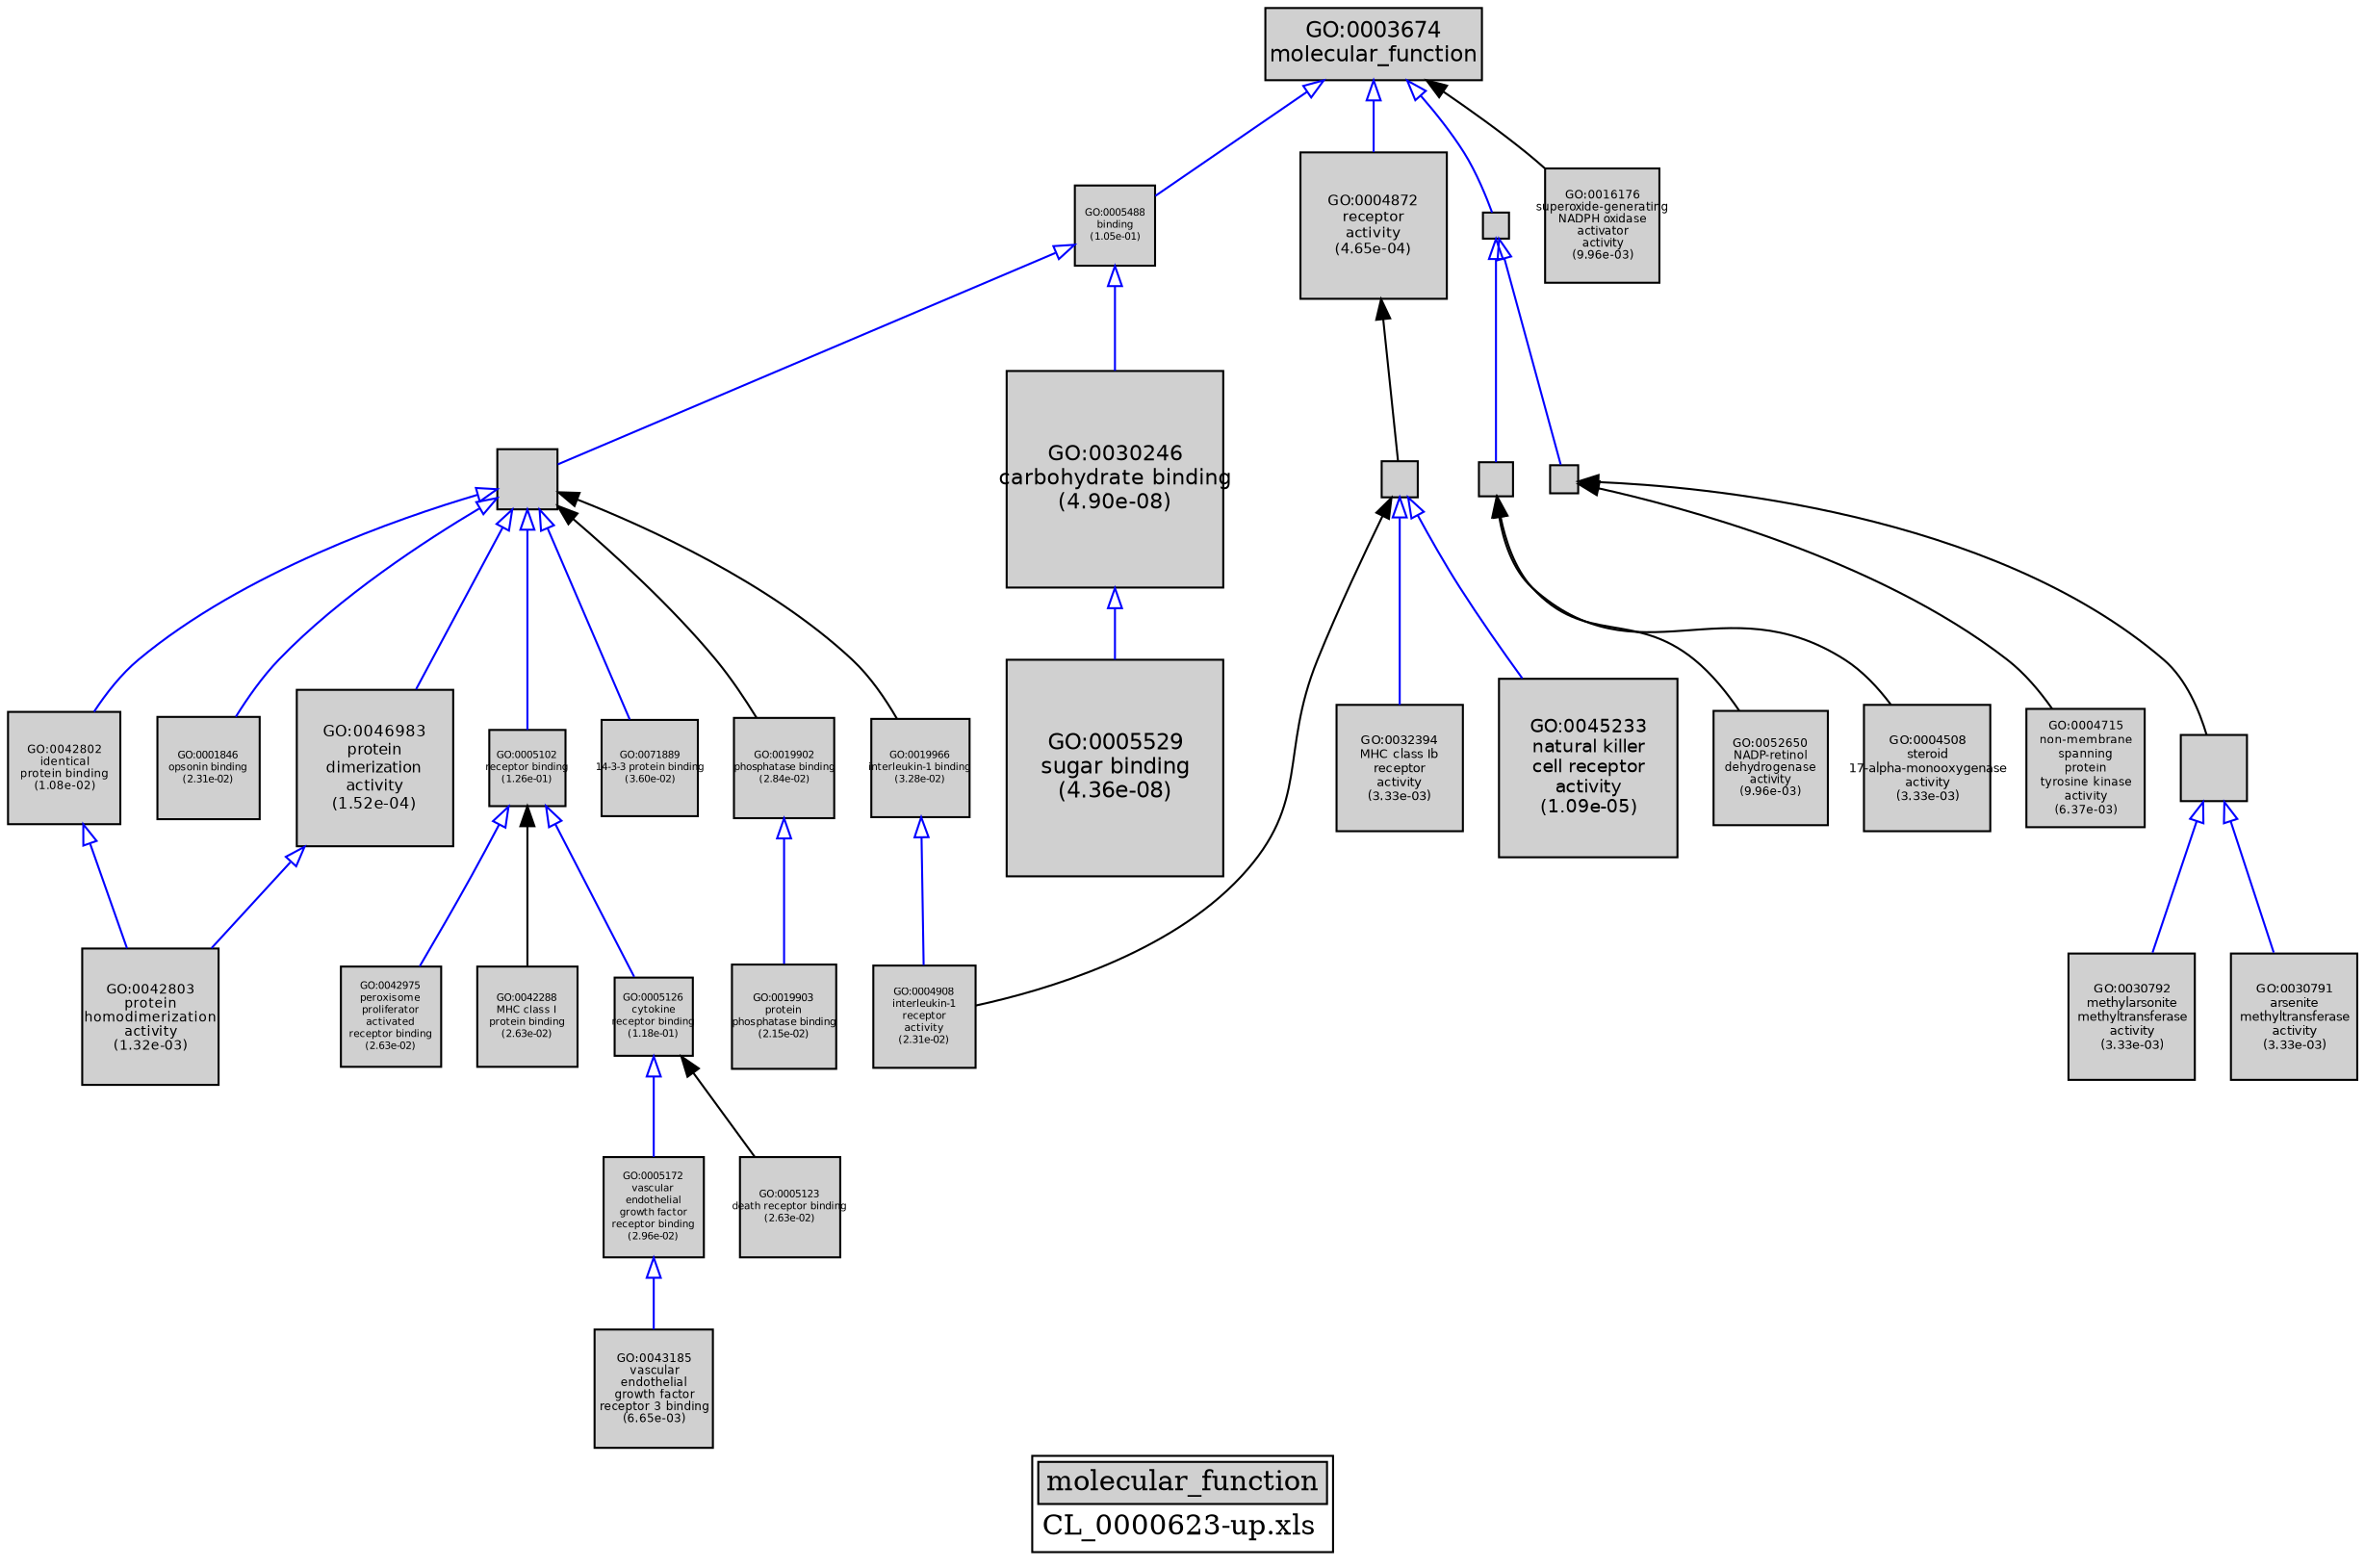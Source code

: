 digraph "molecular_function" {
graph [ bgcolor = "#FFFFFF", label = <<TABLE COLOR="black" BGCOLOR="white"><TR><TD COLSPAN="2" BGCOLOR="#D0D0D0"><FONT COLOR="black">molecular_function</FONT></TD></TR><TR><TD BORDER="0">CL_0000623-up.xls</TD></TR></TABLE>> ];
node [ fontname = "Helvetica" ];

subgraph "nodes" {

node [ style = "filled", fixedsize = "true", width = 1, shape = "box", fontsize = 9, fillcolor = "#D0D0D0", fontcolor = "black", color = "black" ];

"GO:0003674" [ URL = "#GO:0003674", label = <<TABLE BORDER="0"><TR><TD>GO:0003674<BR/>molecular_function</TD></TR></TABLE>>, width = 1.5, shape = "box", fontsize = 10.8 ];
"GO:0042288" [ URL = "#GO:0042288", label = <<TABLE BORDER="0"><TR><TD>GO:0042288<BR/>MHC class I<BR/>protein binding<BR/>(2.63e-02)</TD></TR></TABLE>>, width = 0.700454177125, shape = "box", fontsize = 5.0432700753, height = 0.700454177125 ];
"GO:0005488" [ URL = "#GO:0005488", label = <<TABLE BORDER="0"><TR><TD>GO:0005488<BR/>binding<BR/>(1.05e-01)</TD></TR></TABLE>>, width = 0.554930494564, shape = "box", fontsize = 5.0, height = 0.554930494564 ];
"GO:0042803" [ URL = "#GO:0042803", label = <<TABLE BORDER="0"><TR><TD>GO:0042803<BR/>protein<BR/>homodimerization<BR/>activity<BR/>(1.32e-03)</TD></TR></TABLE>>, width = 0.941168619962, shape = "box", fontsize = 6.77641406373, height = 0.941168619962 ];
"GO:0016491" [ URL = "#GO:0016491", label = "", width = 0.238485257198, shape = "box", height = 0.238485257198 ];
"GO:0005529" [ URL = "#GO:0005529", label = <<TABLE BORDER="0"><TR><TD>GO:0005529<BR/>sugar binding<BR/>(4.36e-08)</TD></TR></TABLE>>, width = 1.5, shape = "box", fontsize = 10.8, height = 1.5 ];
"GO:0030246" [ URL = "#GO:0030246", label = <<TABLE BORDER="0"><TR><TD>GO:0030246<BR/>carbohydrate binding<BR/>(4.90e-08)</TD></TR></TABLE>>, width = 1.4948617553, shape = "box", fontsize = 10.7630046381, height = 1.4948617553 ];
"GO:0019966" [ URL = "#GO:0019966", label = <<TABLE BORDER="0"><TR><TD>GO:0019966<BR/>interleukin-1 binding<BR/>(3.28e-02)</TD></TR></TABLE>>, width = 0.679392915866, shape = "box", fontsize = 5.0, height = 0.679392915866 ];
"GO:0032394" [ URL = "#GO:0032394", label = <<TABLE BORDER="0"><TR><TD>GO:0032394<BR/>MHC class Ib<BR/>receptor<BR/>activity<BR/>(3.33e-03)</TD></TR></TABLE>>, width = 0.874043657112, shape = "box", fontsize = 6.29311433121, height = 0.874043657112 ];
"GO:0004715" [ URL = "#GO:0004715", label = <<TABLE BORDER="0"><TR><TD>GO:0004715<BR/>non-membrane<BR/>spanning<BR/>protein<BR/>tyrosine kinase<BR/>activity<BR/>(6.37e-03)</TD></TR></TABLE>>, width = 0.823579917445, shape = "box", fontsize = 5.9297754056, height = 0.823579917445 ];
"GO:0005126" [ URL = "#GO:0005126", label = <<TABLE BORDER="0"><TR><TD>GO:0005126<BR/>cytokine<BR/>receptor binding<BR/>(1.18e-01)</TD></TR></TABLE>>, width = 0.540286869157, shape = "box", fontsize = 5.0, height = 0.540286869157 ];
"GO:0005102" [ URL = "#GO:0005102", label = <<TABLE BORDER="0"><TR><TD>GO:0005102<BR/>receptor binding<BR/>(1.26e-01)</TD></TR></TABLE>>, width = 0.532360630292, shape = "box", fontsize = 5.0, height = 0.532360630292 ];
"GO:0016740" [ URL = "#GO:0016740", label = "", width = 0.188548355574, shape = "box", height = 0.188548355574 ];
"GO:0008757" [ URL = "#GO:0008757", label = "", width = 0.452167116398, shape = "box", height = 0.452167116398 ];
"GO:0005515" [ URL = "#GO:0005515", label = "", width = 0.411241739889, shape = "box", height = 0.411241739889 ];
"GO:0004888" [ URL = "#GO:0004888", label = "", width = 0.245149904882, shape = "box", height = 0.245149904882 ];
"GO:0003824" [ URL = "#GO:0003824", label = "", width = 0.182024433825, shape = "box", height = 0.182024433825 ];
"GO:0071889" [ URL = "#GO:0071889", label = <<TABLE BORDER="0"><TR><TD>GO:0071889<BR/>14-3-3 protein binding<BR/>(3.60e-02)</TD></TR></TABLE>>, width = 0.670218685378, shape = "box", fontsize = 5.0, height = 0.670218685378 ];
"GO:0045233" [ URL = "#GO:0045233", label = <<TABLE BORDER="0"><TR><TD>GO:0045233<BR/>natural killer<BR/>cell receptor<BR/>activity<BR/>(1.09e-05)</TD></TR></TABLE>>, width = 1.23313452003, shape = "box", fontsize = 8.87856854424, height = 1.23313452003 ];
"GO:0052650" [ URL = "#GO:0052650", label = <<TABLE BORDER="0"><TR><TD>GO:0052650<BR/>NADP-retinol<BR/>dehydrogenase<BR/>activity<BR/>(9.96e-03)</TD></TR></TABLE>>, width = 0.786885197393, shape = "box", fontsize = 5.66557342123, height = 0.786885197393 ];
"GO:0005172" [ URL = "#GO:0005172", label = <<TABLE BORDER="0"><TR><TD>GO:0005172<BR/>vascular<BR/>endothelial<BR/>growth factor<BR/>receptor binding<BR/>(2.96e-02)</TD></TR></TABLE>>, width = 0.689408842525, shape = "box", fontsize = 5.0, height = 0.689408842525 ];
"GO:0019902" [ URL = "#GO:0019902", label = <<TABLE BORDER="0"><TR><TD>GO:0019902<BR/>phosphatase binding<BR/>(2.84e-02)</TD></TR></TABLE>>, width = 0.693161430222, shape = "box", fontsize = 5.0, height = 0.693161430222 ];
"GO:0019903" [ URL = "#GO:0019903", label = <<TABLE BORDER="0"><TR><TD>GO:0019903<BR/>protein<BR/>phosphatase binding<BR/>(2.15e-02)</TD></TR></TABLE>>, width = 0.7192561627, shape = "box", fontsize = 5.17864437144, height = 0.7192561627 ];
"GO:0004872" [ URL = "#GO:0004872", label = <<TABLE BORDER="0"><TR><TD>GO:0004872<BR/>receptor<BR/>activity<BR/>(4.65e-04)</TD></TR></TABLE>>, width = 1.01203541204, shape = "box", fontsize = 7.28665496669, height = 1.01203541204 ];
"GO:0030792" [ URL = "#GO:0030792", label = <<TABLE BORDER="0"><TR><TD>GO:0030792<BR/>methylarsonite<BR/>methyltransferase<BR/>activity<BR/>(3.33e-03)</TD></TR></TABLE>>, width = 0.874043657112, shape = "box", fontsize = 6.29311433121, height = 0.874043657112 ];
"GO:0004508" [ URL = "#GO:0004508", label = <<TABLE BORDER="0"><TR><TD>GO:0004508<BR/>steroid<BR/>17-alpha-monooxygenase<BR/>activity<BR/>(3.33e-03)</TD></TR></TABLE>>, width = 0.874043657112, shape = "box", fontsize = 6.29311433121, height = 0.874043657112 ];
"GO:0016176" [ URL = "#GO:0016176", label = <<TABLE BORDER="0"><TR><TD>GO:0016176<BR/>superoxide-generating<BR/>NADPH oxidase<BR/>activator<BR/>activity<BR/>(9.96e-03)</TD></TR></TABLE>>, width = 0.786885197393, shape = "box", fontsize = 5.66557342123, height = 0.786885197393 ];
"GO:0004908" [ URL = "#GO:0004908", label = <<TABLE BORDER="0"><TR><TD>GO:0004908<BR/>interleukin-1<BR/>receptor<BR/>activity<BR/>(2.31e-02)</TD></TR></TABLE>>, width = 0.712789444077, shape = "box", fontsize = 5.13208399735, height = 0.712789444077 ];
"GO:0043185" [ URL = "#GO:0043185", label = <<TABLE BORDER="0"><TR><TD>GO:0043185<BR/>vascular<BR/>endothelial<BR/>growth factor<BR/>receptor 3 binding<BR/>(6.65e-03)</TD></TR></TABLE>>, width = 0.820097535813, shape = "box", fontsize = 5.90470225785, height = 0.820097535813 ];
"GO:0030791" [ URL = "#GO:0030791", label = <<TABLE BORDER="0"><TR><TD>GO:0030791<BR/>arsenite<BR/>methyltransferase<BR/>activity<BR/>(3.33e-03)</TD></TR></TABLE>>, width = 0.874043657112, shape = "box", fontsize = 6.29311433121, height = 0.874043657112 ];
"GO:0005123" [ URL = "#GO:0005123", label = <<TABLE BORDER="0"><TR><TD>GO:0005123<BR/>death receptor binding<BR/>(2.63e-02)</TD></TR></TABLE>>, width = 0.700454177125, shape = "box", fontsize = 5.0432700753, height = 0.700454177125 ];
"GO:0042802" [ URL = "#GO:0042802", label = <<TABLE BORDER="0"><TR><TD>GO:0042802<BR/>identical<BR/>protein binding<BR/>(1.08e-02)</TD></TR></TABLE>>, width = 0.779690006208, shape = "box", fontsize = 5.6137680447, height = 0.779690006208 ];
"GO:0046983" [ URL = "#GO:0046983", label = <<TABLE BORDER="0"><TR><TD>GO:0046983<BR/>protein<BR/>dimerization<BR/>activity<BR/>(1.52e-04)</TD></TR></TABLE>>, width = 1.08273773376, shape = "box", fontsize = 7.79571168308, height = 1.08273773376 ];
"GO:0042975" [ URL = "#GO:0042975", label = <<TABLE BORDER="0"><TR><TD>GO:0042975<BR/>peroxisome<BR/>proliferator<BR/>activated<BR/>receptor binding<BR/>(2.63e-02)</TD></TR></TABLE>>, width = 0.700454177125, shape = "box", fontsize = 5.0432700753, height = 0.700454177125 ];
"GO:0001846" [ URL = "#GO:0001846", label = <<TABLE BORDER="0"><TR><TD>GO:0001846<BR/>opsonin binding<BR/>(2.31e-02)</TD></TR></TABLE>>, width = 0.712789444077, shape = "box", fontsize = 5.13208399735, height = 0.712789444077 ];
}
subgraph "edges" {


edge [ dir = "back", weight = 1 ];
subgraph "regulates" {


edge [ color = "cyan", arrowtail = "none" ];
subgraph "positive" {


edge [ color = "green", arrowtail = "vee" ];
}
subgraph "negative" {


edge [ color = "red", arrowtail = "tee" ];
}
}
subgraph "part_of" {


edge [ color = "purple", arrowtail = "diamond", weight = 2.5 ];
}
subgraph "is_a" {


edge [ color = "blue", arrowtail = "empty", weight = 5.0 ];
"GO:0005172" -> "GO:0043185";
"GO:0042802" -> "GO:0042803";
"GO:0005102" -> "GO:0042975";
"GO:0004888" -> "GO:0045233";
"GO:0005515" -> "GO:0042802";
"GO:0005488" -> "GO:0030246";
"GO:0004888" -> "GO:0032394";
"GO:0005488" -> "GO:0005515";
"GO:0003674" -> "GO:0005488";
"GO:0005515" -> "GO:0046983";
"GO:0003824" -> "GO:0016491";
"GO:0019966" -> "GO:0004908";
"GO:0005515" -> "GO:0001846";
"GO:0003674" -> "GO:0004872";
"GO:0005126" -> "GO:0005172";
"GO:0030246" -> "GO:0005529";
"GO:0005515" -> "GO:0071889";
"GO:0003824" -> "GO:0016740";
"GO:0003674" -> "GO:0003824";
"GO:0019902" -> "GO:0019903";
"GO:0005102" -> "GO:0005126";
"GO:0005515" -> "GO:0005102";
"GO:0008757" -> "GO:0030792";
"GO:0046983" -> "GO:0042803";
"GO:0008757" -> "GO:0030791";
}
"GO:0005102" -> "GO:0042288";
"GO:0004872" -> "GO:0004888";
"GO:0016491" -> "GO:0004508";
"GO:0016740" -> "GO:0004715";
"GO:0005515" -> "GO:0019902";
"GO:0016740" -> "GO:0008757";
"GO:0005126" -> "GO:0005123";
"GO:0004888" -> "GO:0004908";
"GO:0016491" -> "GO:0052650";
"GO:0003674" -> "GO:0016176";
"GO:0005515" -> "GO:0019966";
}
}
